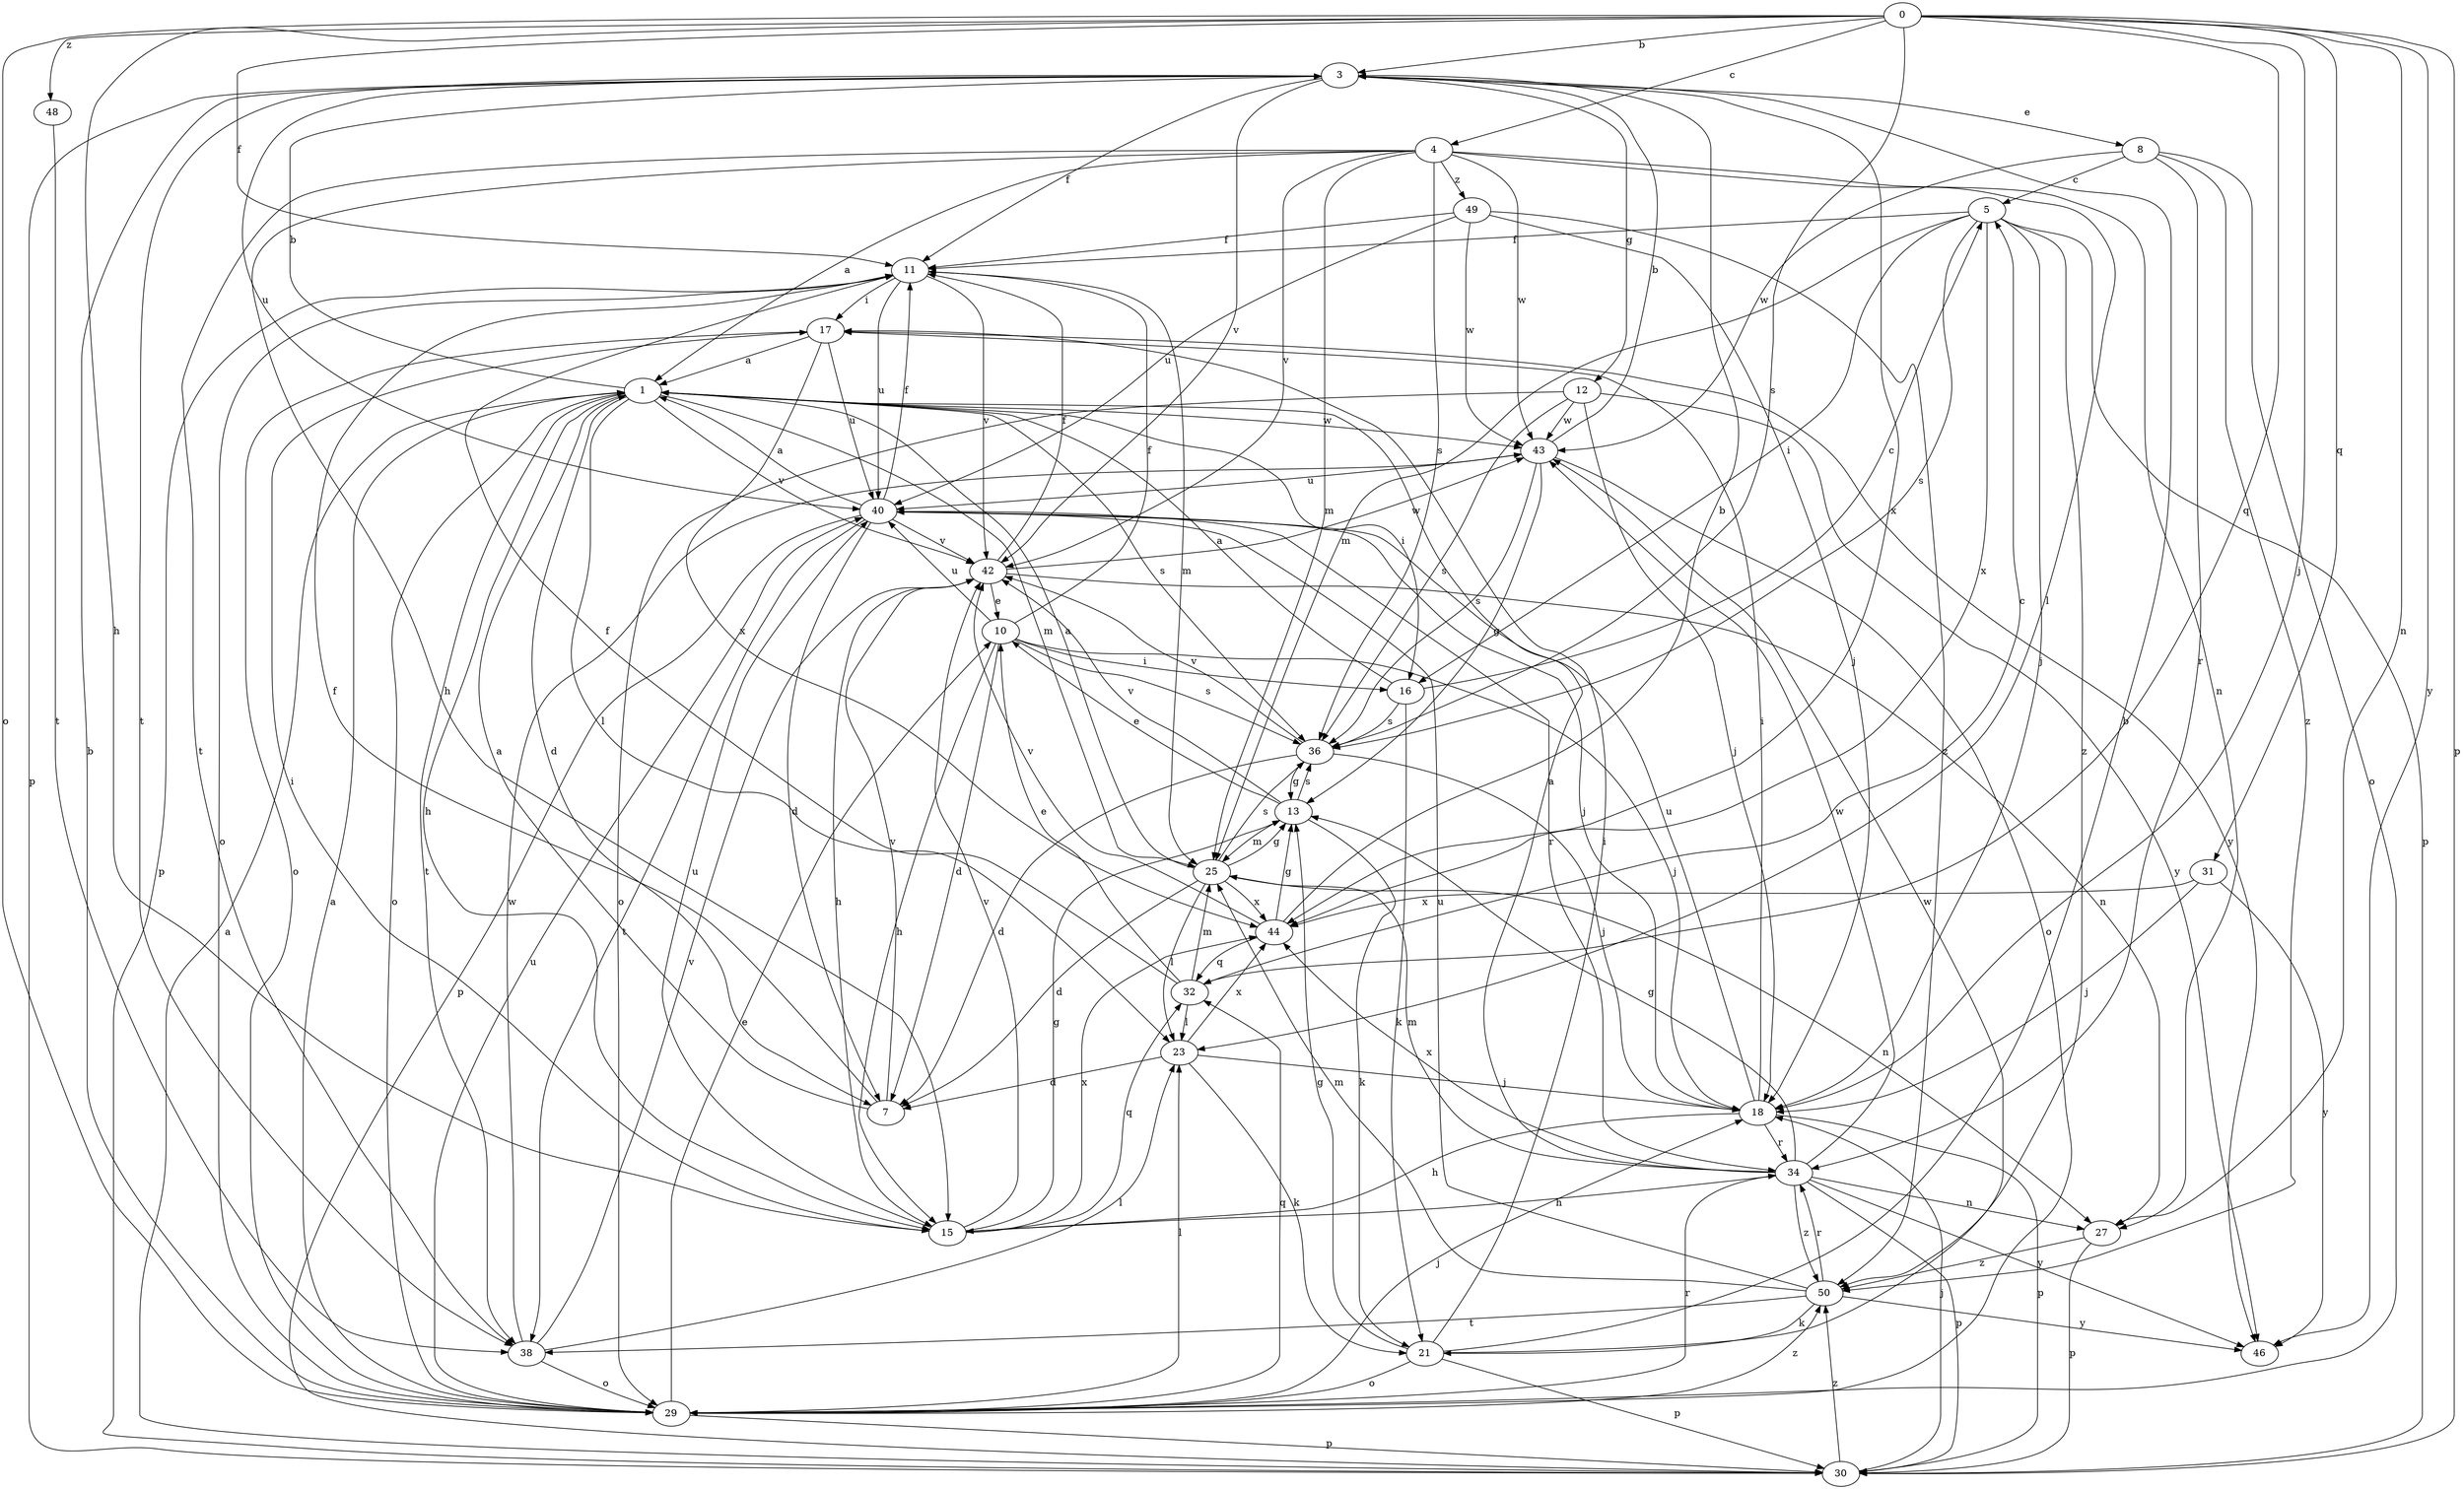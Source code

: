 strict digraph  {
0;
1;
3;
4;
5;
7;
8;
10;
11;
12;
13;
15;
16;
17;
18;
21;
23;
25;
27;
29;
30;
31;
32;
34;
36;
38;
40;
42;
43;
44;
46;
48;
49;
50;
0 -> 3  [label=b];
0 -> 4  [label=c];
0 -> 11  [label=f];
0 -> 15  [label=h];
0 -> 18  [label=j];
0 -> 27  [label=n];
0 -> 29  [label=o];
0 -> 30  [label=p];
0 -> 31  [label=q];
0 -> 32  [label=q];
0 -> 36  [label=s];
0 -> 46  [label=y];
0 -> 48  [label=z];
1 -> 3  [label=b];
1 -> 7  [label=d];
1 -> 15  [label=h];
1 -> 16  [label=i];
1 -> 23  [label=l];
1 -> 25  [label=m];
1 -> 29  [label=o];
1 -> 36  [label=s];
1 -> 38  [label=t];
1 -> 42  [label=v];
1 -> 43  [label=w];
3 -> 8  [label=e];
3 -> 11  [label=f];
3 -> 12  [label=g];
3 -> 30  [label=p];
3 -> 38  [label=t];
3 -> 40  [label=u];
3 -> 42  [label=v];
3 -> 44  [label=x];
4 -> 1  [label=a];
4 -> 15  [label=h];
4 -> 23  [label=l];
4 -> 25  [label=m];
4 -> 27  [label=n];
4 -> 36  [label=s];
4 -> 38  [label=t];
4 -> 42  [label=v];
4 -> 43  [label=w];
4 -> 49  [label=z];
5 -> 11  [label=f];
5 -> 16  [label=i];
5 -> 18  [label=j];
5 -> 25  [label=m];
5 -> 30  [label=p];
5 -> 36  [label=s];
5 -> 44  [label=x];
5 -> 50  [label=z];
7 -> 1  [label=a];
7 -> 11  [label=f];
7 -> 42  [label=v];
8 -> 5  [label=c];
8 -> 29  [label=o];
8 -> 34  [label=r];
8 -> 43  [label=w];
8 -> 50  [label=z];
10 -> 7  [label=d];
10 -> 11  [label=f];
10 -> 15  [label=h];
10 -> 16  [label=i];
10 -> 18  [label=j];
10 -> 36  [label=s];
10 -> 40  [label=u];
11 -> 17  [label=i];
11 -> 25  [label=m];
11 -> 29  [label=o];
11 -> 30  [label=p];
11 -> 40  [label=u];
11 -> 42  [label=v];
12 -> 18  [label=j];
12 -> 29  [label=o];
12 -> 36  [label=s];
12 -> 43  [label=w];
12 -> 46  [label=y];
13 -> 10  [label=e];
13 -> 21  [label=k];
13 -> 25  [label=m];
13 -> 36  [label=s];
13 -> 42  [label=v];
15 -> 13  [label=g];
15 -> 17  [label=i];
15 -> 32  [label=q];
15 -> 40  [label=u];
15 -> 42  [label=v];
15 -> 44  [label=x];
16 -> 1  [label=a];
16 -> 5  [label=c];
16 -> 21  [label=k];
16 -> 36  [label=s];
17 -> 1  [label=a];
17 -> 29  [label=o];
17 -> 40  [label=u];
17 -> 44  [label=x];
17 -> 46  [label=y];
18 -> 15  [label=h];
18 -> 17  [label=i];
18 -> 30  [label=p];
18 -> 34  [label=r];
18 -> 40  [label=u];
21 -> 3  [label=b];
21 -> 13  [label=g];
21 -> 17  [label=i];
21 -> 29  [label=o];
21 -> 30  [label=p];
21 -> 43  [label=w];
23 -> 7  [label=d];
23 -> 18  [label=j];
23 -> 21  [label=k];
23 -> 44  [label=x];
25 -> 1  [label=a];
25 -> 7  [label=d];
25 -> 13  [label=g];
25 -> 23  [label=l];
25 -> 27  [label=n];
25 -> 36  [label=s];
25 -> 44  [label=x];
27 -> 30  [label=p];
27 -> 50  [label=z];
29 -> 1  [label=a];
29 -> 3  [label=b];
29 -> 10  [label=e];
29 -> 18  [label=j];
29 -> 23  [label=l];
29 -> 30  [label=p];
29 -> 32  [label=q];
29 -> 34  [label=r];
29 -> 40  [label=u];
29 -> 50  [label=z];
30 -> 1  [label=a];
30 -> 18  [label=j];
30 -> 50  [label=z];
31 -> 18  [label=j];
31 -> 44  [label=x];
31 -> 46  [label=y];
32 -> 5  [label=c];
32 -> 10  [label=e];
32 -> 11  [label=f];
32 -> 23  [label=l];
32 -> 25  [label=m];
34 -> 1  [label=a];
34 -> 13  [label=g];
34 -> 15  [label=h];
34 -> 25  [label=m];
34 -> 27  [label=n];
34 -> 30  [label=p];
34 -> 43  [label=w];
34 -> 44  [label=x];
34 -> 46  [label=y];
34 -> 50  [label=z];
36 -> 7  [label=d];
36 -> 13  [label=g];
36 -> 18  [label=j];
36 -> 42  [label=v];
38 -> 23  [label=l];
38 -> 29  [label=o];
38 -> 42  [label=v];
38 -> 43  [label=w];
40 -> 1  [label=a];
40 -> 7  [label=d];
40 -> 11  [label=f];
40 -> 18  [label=j];
40 -> 30  [label=p];
40 -> 34  [label=r];
40 -> 38  [label=t];
40 -> 42  [label=v];
42 -> 10  [label=e];
42 -> 11  [label=f];
42 -> 15  [label=h];
42 -> 27  [label=n];
42 -> 43  [label=w];
43 -> 3  [label=b];
43 -> 13  [label=g];
43 -> 29  [label=o];
43 -> 36  [label=s];
43 -> 40  [label=u];
44 -> 3  [label=b];
44 -> 13  [label=g];
44 -> 32  [label=q];
44 -> 42  [label=v];
48 -> 38  [label=t];
49 -> 11  [label=f];
49 -> 18  [label=j];
49 -> 40  [label=u];
49 -> 43  [label=w];
49 -> 50  [label=z];
50 -> 21  [label=k];
50 -> 25  [label=m];
50 -> 34  [label=r];
50 -> 38  [label=t];
50 -> 40  [label=u];
50 -> 46  [label=y];
}
